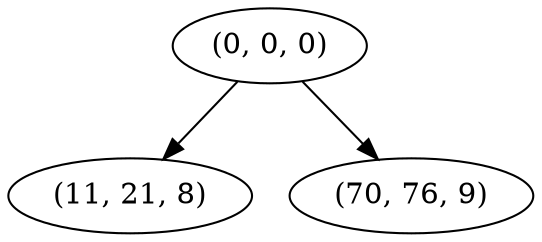 digraph tree {
    "(0, 0, 0)";
    "(11, 21, 8)";
    "(70, 76, 9)";
    "(0, 0, 0)" -> "(11, 21, 8)";
    "(0, 0, 0)" -> "(70, 76, 9)";
}
